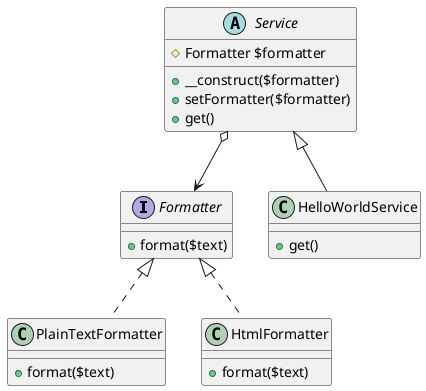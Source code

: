 @startuml
interface Formatter {
    + format($text)
}

class PlainTextFormatter {
    + format($text)
}

class HtmlFormatter {
    + format($text)
}

Formatter <|.. PlainTextFormatter
Formatter <|.. HtmlFormatter

abstract class Service {
    # Formatter $formatter
    + __construct($formatter)
    + setFormatter($formatter)
    + get()
}

class HelloWorldService {
    + get()
}

Service <|-- HelloWorldService
Service o--> Formatter
@enduml